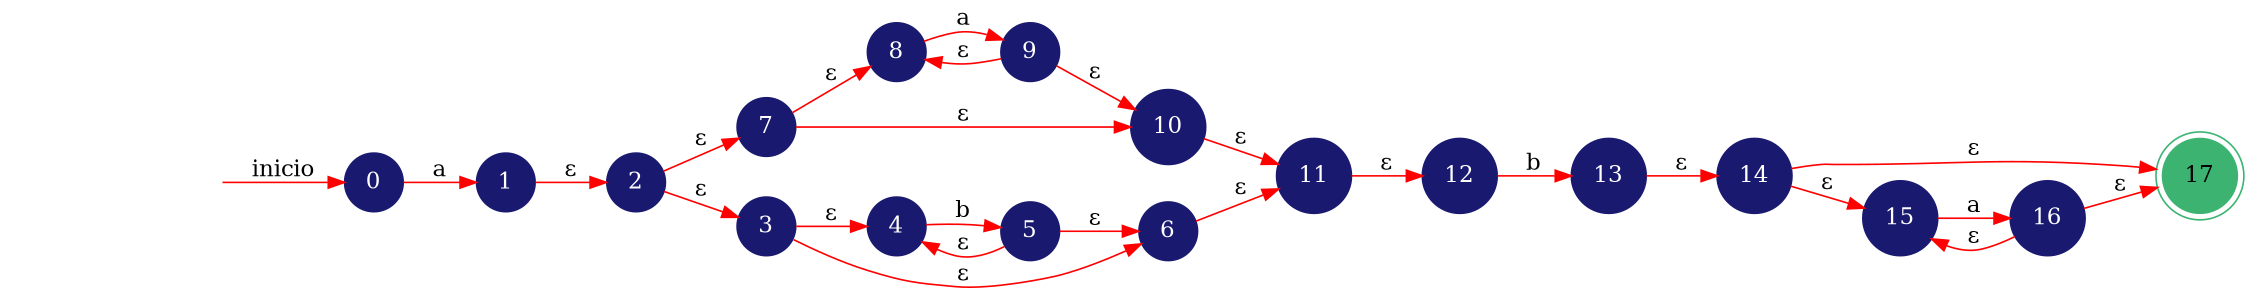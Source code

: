 digraph automata_finito {
	rankdir=LR;
	size="15,5"
	node [shape=doublecircle, style = filled,color = mediumseagreen]; 17;
	node [shape=circle];
	node [color=midnightblue,fontcolor=white];
	edge [color=red];
	 secret_node [style=invis];
	secret_node -> 0 [label="inicio"];
	0 -> 1 [label="a"];
	1 -> 2 [label="ε"];
	2 -> 7 [label="ε"];
	2 -> 3 [label="ε"];
	3 -> 4 [label="ε"];
	3 -> 6 [label="ε"];
	4 -> 5 [label="b"];
	5 -> 4 [label="ε"];
	5 -> 6 [label="ε"];
	6 -> 11 [label="ε"];
	7 -> 8 [label="ε"];
	7 -> 10 [label="ε"];
	8 -> 9 [label="a"];
	9 -> 8 [label="ε"];
	9 -> 10 [label="ε"];
	10 -> 11 [label="ε"];
	11 -> 12 [label="ε"];
	12 -> 13 [label="b"];
	13 -> 14 [label="ε"];
	14 -> 15 [label="ε"];
	14 -> 17 [label="ε"];
	15 -> 16 [label="a"];
	16 -> 15 [label="ε"];
	16 -> 17 [label="ε"];
}